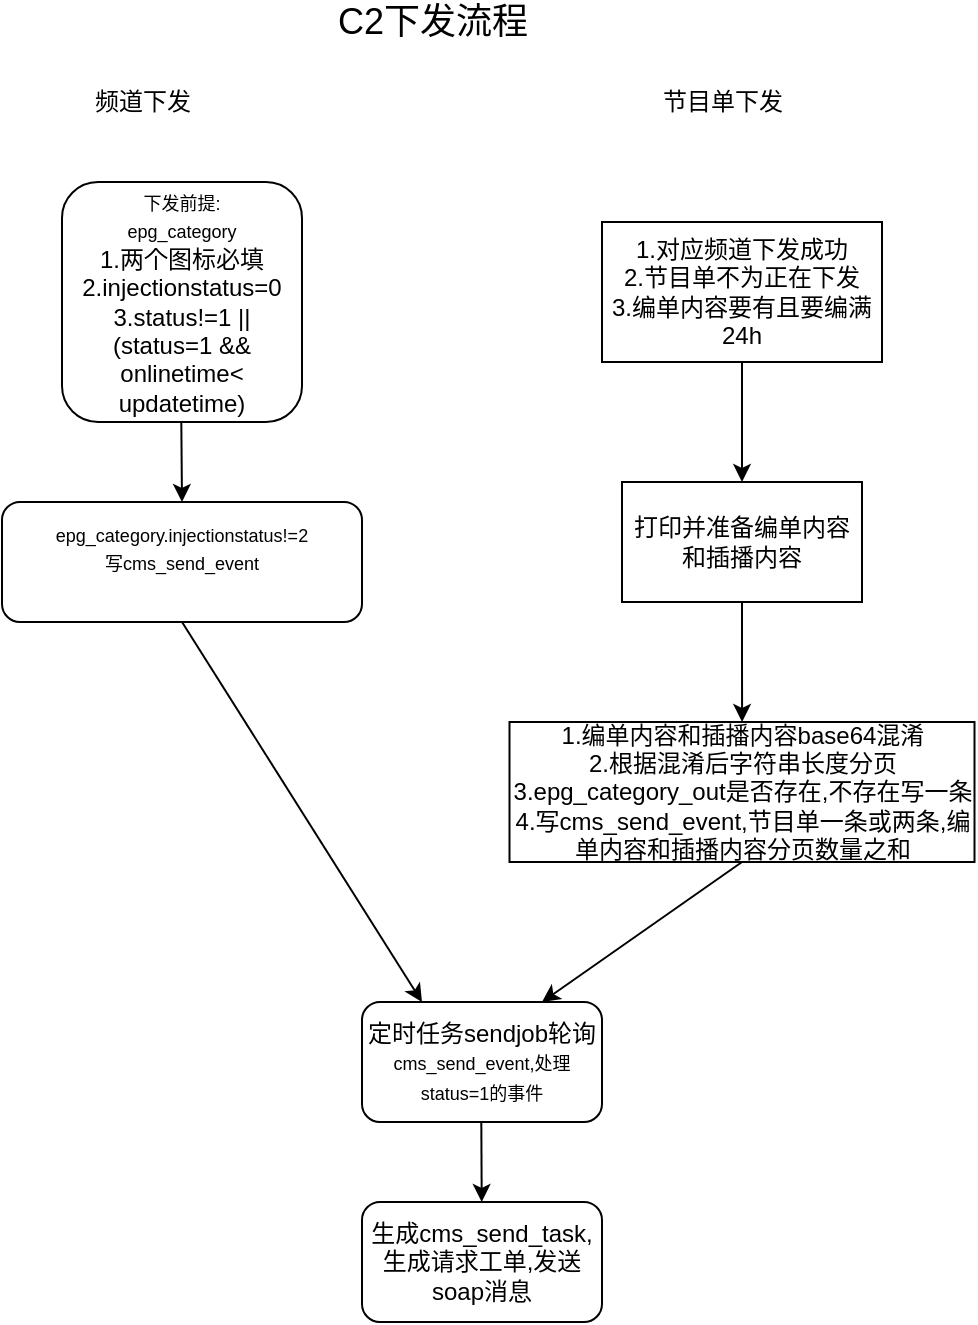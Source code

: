 <mxfile version="14.1.8" type="github"><diagram id="zeYRLyJRFwDcffSaTdFo" name="Page-1"><mxGraphModel dx="650" dy="429" grid="1" gridSize="10" guides="1" tooltips="1" connect="1" arrows="1" fold="1" page="1" pageScale="1" pageWidth="827" pageHeight="1169" math="0" shadow="0"><root><mxCell id="0"/><mxCell id="1" parent="0"/><mxCell id="f7om5fPVRZZPZT-CGFrL-2" value="&lt;font style=&quot;font-size: 18px&quot;&gt;C2下发流程&lt;/font&gt;" style="text;html=1;align=center;verticalAlign=middle;resizable=0;points=[];autosize=1;" vertex="1" parent="1"><mxGeometry x="340" y="210" width="110" height="20" as="geometry"/></mxCell><mxCell id="f7om5fPVRZZPZT-CGFrL-3" value="频道下发" style="text;html=1;align=center;verticalAlign=middle;resizable=0;points=[];autosize=1;" vertex="1" parent="1"><mxGeometry x="220" y="250" width="60" height="20" as="geometry"/></mxCell><mxCell id="f7om5fPVRZZPZT-CGFrL-4" value="&lt;font style=&quot;font-size: 9px&quot;&gt;下发前提:&lt;br&gt;epg_category&lt;br&gt;&lt;/font&gt;1.两个图标必填&lt;br&gt;2.injectionstatus=0&lt;br&gt;3.status!=1 || (status=1 &amp;amp;&amp;amp; onlinetime&amp;lt; updatetime)" style="rounded=1;whiteSpace=wrap;html=1;" vertex="1" parent="1"><mxGeometry x="210" y="300" width="120" height="120" as="geometry"/></mxCell><mxCell id="f7om5fPVRZZPZT-CGFrL-6" value="" style="endArrow=classic;html=1;" edge="1" parent="1"><mxGeometry width="50" height="50" relative="1" as="geometry"><mxPoint x="269.66" y="420" as="sourcePoint"/><mxPoint x="270" y="460" as="targetPoint"/></mxGeometry></mxCell><mxCell id="f7om5fPVRZZPZT-CGFrL-7" value="&lt;span style=&quot;font-size: 9px&quot;&gt;epg_category.injectionstatus!=2&lt;br&gt;写cms_send_event&lt;br&gt;&lt;br&gt;&lt;/span&gt;" style="rounded=1;whiteSpace=wrap;html=1;" vertex="1" parent="1"><mxGeometry x="180" y="460" width="180" height="60" as="geometry"/></mxCell><mxCell id="f7om5fPVRZZPZT-CGFrL-10" value="定时任务sendjob轮询&lt;span style=&quot;font-size: 9px&quot;&gt;cms_send_event,处理status=1的事件&lt;/span&gt;" style="rounded=1;whiteSpace=wrap;html=1;" vertex="1" parent="1"><mxGeometry x="360.0" y="710" width="120" height="60" as="geometry"/></mxCell><mxCell id="f7om5fPVRZZPZT-CGFrL-11" value="" style="endArrow=classic;html=1;" edge="1" parent="1" target="f7om5fPVRZZPZT-CGFrL-12"><mxGeometry width="50" height="50" relative="1" as="geometry"><mxPoint x="419.66" y="770" as="sourcePoint"/><mxPoint x="419.66" y="810" as="targetPoint"/></mxGeometry></mxCell><mxCell id="f7om5fPVRZZPZT-CGFrL-12" value="生成cms_send_task,生成请求工单,发送soap消息" style="rounded=1;whiteSpace=wrap;html=1;" vertex="1" parent="1"><mxGeometry x="360.0" y="810" width="120" height="60" as="geometry"/></mxCell><mxCell id="f7om5fPVRZZPZT-CGFrL-15" value="节目单下发" style="text;html=1;align=center;verticalAlign=middle;resizable=0;points=[];autosize=1;" vertex="1" parent="1"><mxGeometry x="500" y="250" width="80" height="20" as="geometry"/></mxCell><mxCell id="f7om5fPVRZZPZT-CGFrL-18" value="" style="edgeStyle=orthogonalEdgeStyle;rounded=0;orthogonalLoop=1;jettySize=auto;html=1;" edge="1" parent="1" source="f7om5fPVRZZPZT-CGFrL-16" target="f7om5fPVRZZPZT-CGFrL-17"><mxGeometry relative="1" as="geometry"/></mxCell><mxCell id="f7om5fPVRZZPZT-CGFrL-16" value="1.对应频道下发成功&lt;br&gt;2.节目单不为正在下发&lt;br&gt;3.编单内容要有且要编满24h" style="whiteSpace=wrap;html=1;" vertex="1" parent="1"><mxGeometry x="480" y="320" width="140" height="70" as="geometry"/></mxCell><mxCell id="f7om5fPVRZZPZT-CGFrL-20" value="" style="edgeStyle=orthogonalEdgeStyle;rounded=0;orthogonalLoop=1;jettySize=auto;html=1;" edge="1" parent="1" source="f7om5fPVRZZPZT-CGFrL-17" target="f7om5fPVRZZPZT-CGFrL-19"><mxGeometry relative="1" as="geometry"/></mxCell><mxCell id="f7om5fPVRZZPZT-CGFrL-17" value="打印并准备编单内容和插播内容" style="whiteSpace=wrap;html=1;" vertex="1" parent="1"><mxGeometry x="490" y="450" width="120" height="60" as="geometry"/></mxCell><mxCell id="f7om5fPVRZZPZT-CGFrL-19" value="1.编单内容和插播内容base64混淆&lt;br&gt;2.根据混淆后字符串长度分页&lt;br&gt;3.epg_category_out是否存在,不存在写一条&lt;br&gt;4.写cms_send_event,节目单一条或两条,编单内容和插播内容分页数量之和" style="whiteSpace=wrap;html=1;" vertex="1" parent="1"><mxGeometry x="433.75" y="570" width="232.5" height="70" as="geometry"/></mxCell><mxCell id="f7om5fPVRZZPZT-CGFrL-24" value="" style="endArrow=classic;html=1;entryX=0.75;entryY=0;entryDx=0;entryDy=0;exitX=0.5;exitY=1;exitDx=0;exitDy=0;" edge="1" parent="1" source="f7om5fPVRZZPZT-CGFrL-19" target="f7om5fPVRZZPZT-CGFrL-10"><mxGeometry width="50" height="50" relative="1" as="geometry"><mxPoint x="430" y="680" as="sourcePoint"/><mxPoint x="480" y="630" as="targetPoint"/></mxGeometry></mxCell><mxCell id="f7om5fPVRZZPZT-CGFrL-25" value="" style="endArrow=classic;html=1;entryX=0.25;entryY=0;entryDx=0;entryDy=0;exitX=0.5;exitY=1;exitDx=0;exitDy=0;" edge="1" parent="1" source="f7om5fPVRZZPZT-CGFrL-7" target="f7om5fPVRZZPZT-CGFrL-10"><mxGeometry width="50" height="50" relative="1" as="geometry"><mxPoint x="340" y="570" as="sourcePoint"/><mxPoint x="240.0" y="710" as="targetPoint"/></mxGeometry></mxCell></root></mxGraphModel></diagram></mxfile>